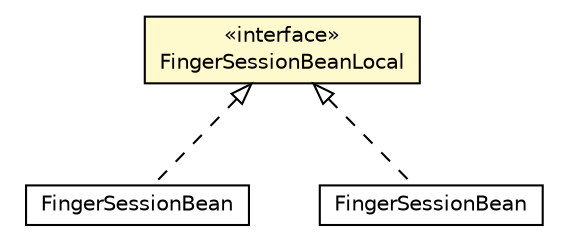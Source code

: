 #!/usr/local/bin/dot
#
# Class diagram 
# Generated by UMLGraph version R5_6-24-gf6e263 (http://www.umlgraph.org/)
#

digraph G {
	edge [fontname="Helvetica",fontsize=10,labelfontname="Helvetica",labelfontsize=10];
	node [fontname="Helvetica",fontsize=10,shape=plaintext];
	nodesep=0.25;
	ranksep=0.5;
	// org.unict.ing.pds.dhtdb.utils.chord.FingerSessionBeanLocal
	c1165 [label=<<table title="org.unict.ing.pds.dhtdb.utils.chord.FingerSessionBeanLocal" border="0" cellborder="1" cellspacing="0" cellpadding="2" port="p" bgcolor="lemonChiffon" href="./FingerSessionBeanLocal.html">
		<tr><td><table border="0" cellspacing="0" cellpadding="1">
<tr><td align="center" balign="center"> &#171;interface&#187; </td></tr>
<tr><td align="center" balign="center"> FingerSessionBeanLocal </td></tr>
		</table></td></tr>
		</table>>, URL="./FingerSessionBeanLocal.html", fontname="Helvetica", fontcolor="black", fontsize=10.0];
	// org.unict.ing.pds.dhtdb.datamanager.FingerSessionBean
	c1177 [label=<<table title="org.unict.ing.pds.dhtdb.datamanager.FingerSessionBean" border="0" cellborder="1" cellspacing="0" cellpadding="2" port="p" href="../../datamanager/FingerSessionBean.html">
		<tr><td><table border="0" cellspacing="0" cellpadding="1">
<tr><td align="center" balign="center"> FingerSessionBean </td></tr>
		</table></td></tr>
		</table>>, URL="../../datamanager/FingerSessionBean.html", fontname="Helvetica", fontcolor="black", fontsize=10.0];
	// org.unict.ing.pds.dhtdb.replica.p2p.FingerSessionBean
	c1190 [label=<<table title="org.unict.ing.pds.dhtdb.replica.p2p.FingerSessionBean" border="0" cellborder="1" cellspacing="0" cellpadding="2" port="p" href="../../replica/p2p/FingerSessionBean.html">
		<tr><td><table border="0" cellspacing="0" cellpadding="1">
<tr><td align="center" balign="center"> FingerSessionBean </td></tr>
		</table></td></tr>
		</table>>, URL="../../replica/p2p/FingerSessionBean.html", fontname="Helvetica", fontcolor="black", fontsize=10.0];
	//org.unict.ing.pds.dhtdb.datamanager.FingerSessionBean implements org.unict.ing.pds.dhtdb.utils.chord.FingerSessionBeanLocal
	c1165:p -> c1177:p [dir=back,arrowtail=empty,style=dashed];
	//org.unict.ing.pds.dhtdb.replica.p2p.FingerSessionBean implements org.unict.ing.pds.dhtdb.utils.chord.FingerSessionBeanLocal
	c1165:p -> c1190:p [dir=back,arrowtail=empty,style=dashed];
}

